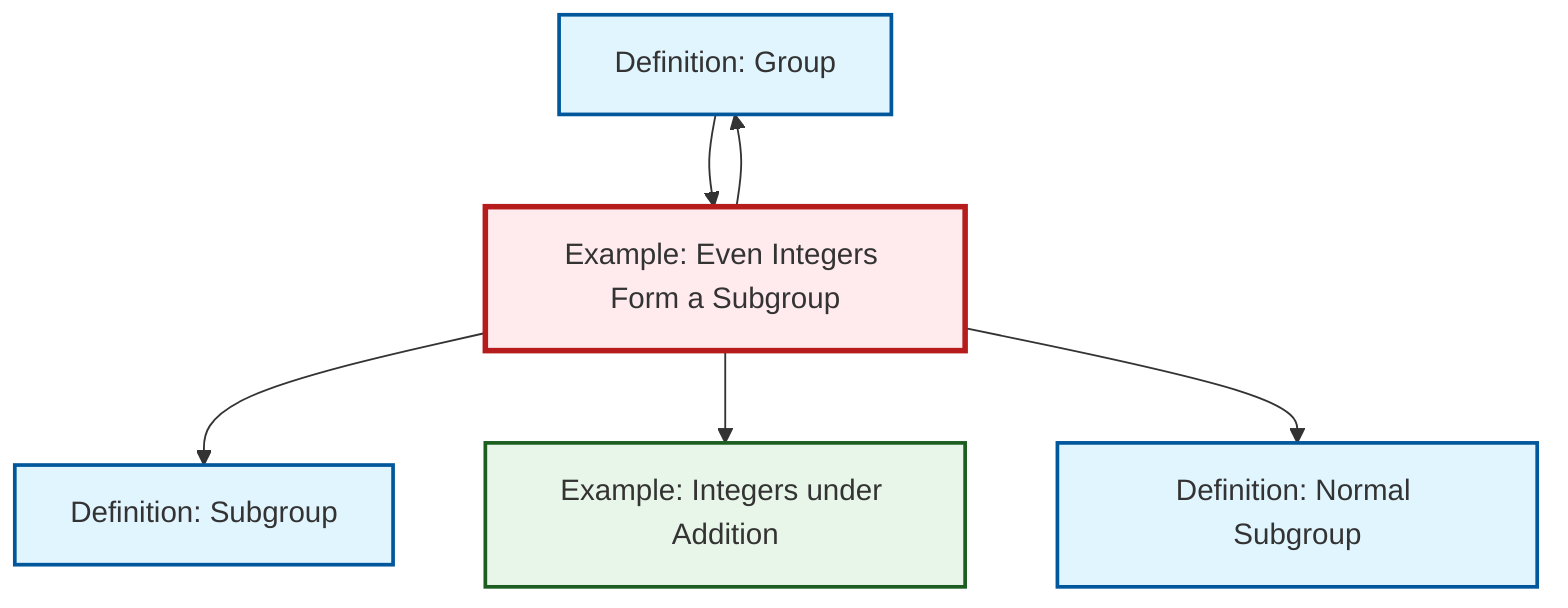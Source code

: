 graph TD
    classDef definition fill:#e1f5fe,stroke:#01579b,stroke-width:2px
    classDef theorem fill:#f3e5f5,stroke:#4a148c,stroke-width:2px
    classDef axiom fill:#fff3e0,stroke:#e65100,stroke-width:2px
    classDef example fill:#e8f5e9,stroke:#1b5e20,stroke-width:2px
    classDef current fill:#ffebee,stroke:#b71c1c,stroke-width:3px
    def-subgroup["Definition: Subgroup"]:::definition
    def-normal-subgroup["Definition: Normal Subgroup"]:::definition
    def-group["Definition: Group"]:::definition
    ex-even-integers-subgroup["Example: Even Integers Form a Subgroup"]:::example
    ex-integers-addition["Example: Integers under Addition"]:::example
    ex-even-integers-subgroup --> def-subgroup
    ex-even-integers-subgroup --> def-group
    def-group --> ex-even-integers-subgroup
    ex-even-integers-subgroup --> ex-integers-addition
    ex-even-integers-subgroup --> def-normal-subgroup
    class ex-even-integers-subgroup current